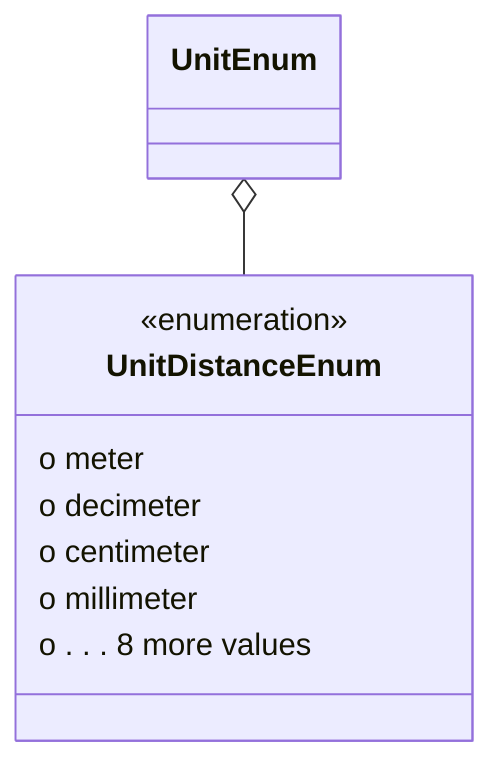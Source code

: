 classDiagram
UnitEnum o-- UnitDistanceEnum
  class UnitDistanceEnum {
<<enumeration>>
  o meter
  o decimeter
  o centimeter
  o millimeter
  o . . . 8 more values
}